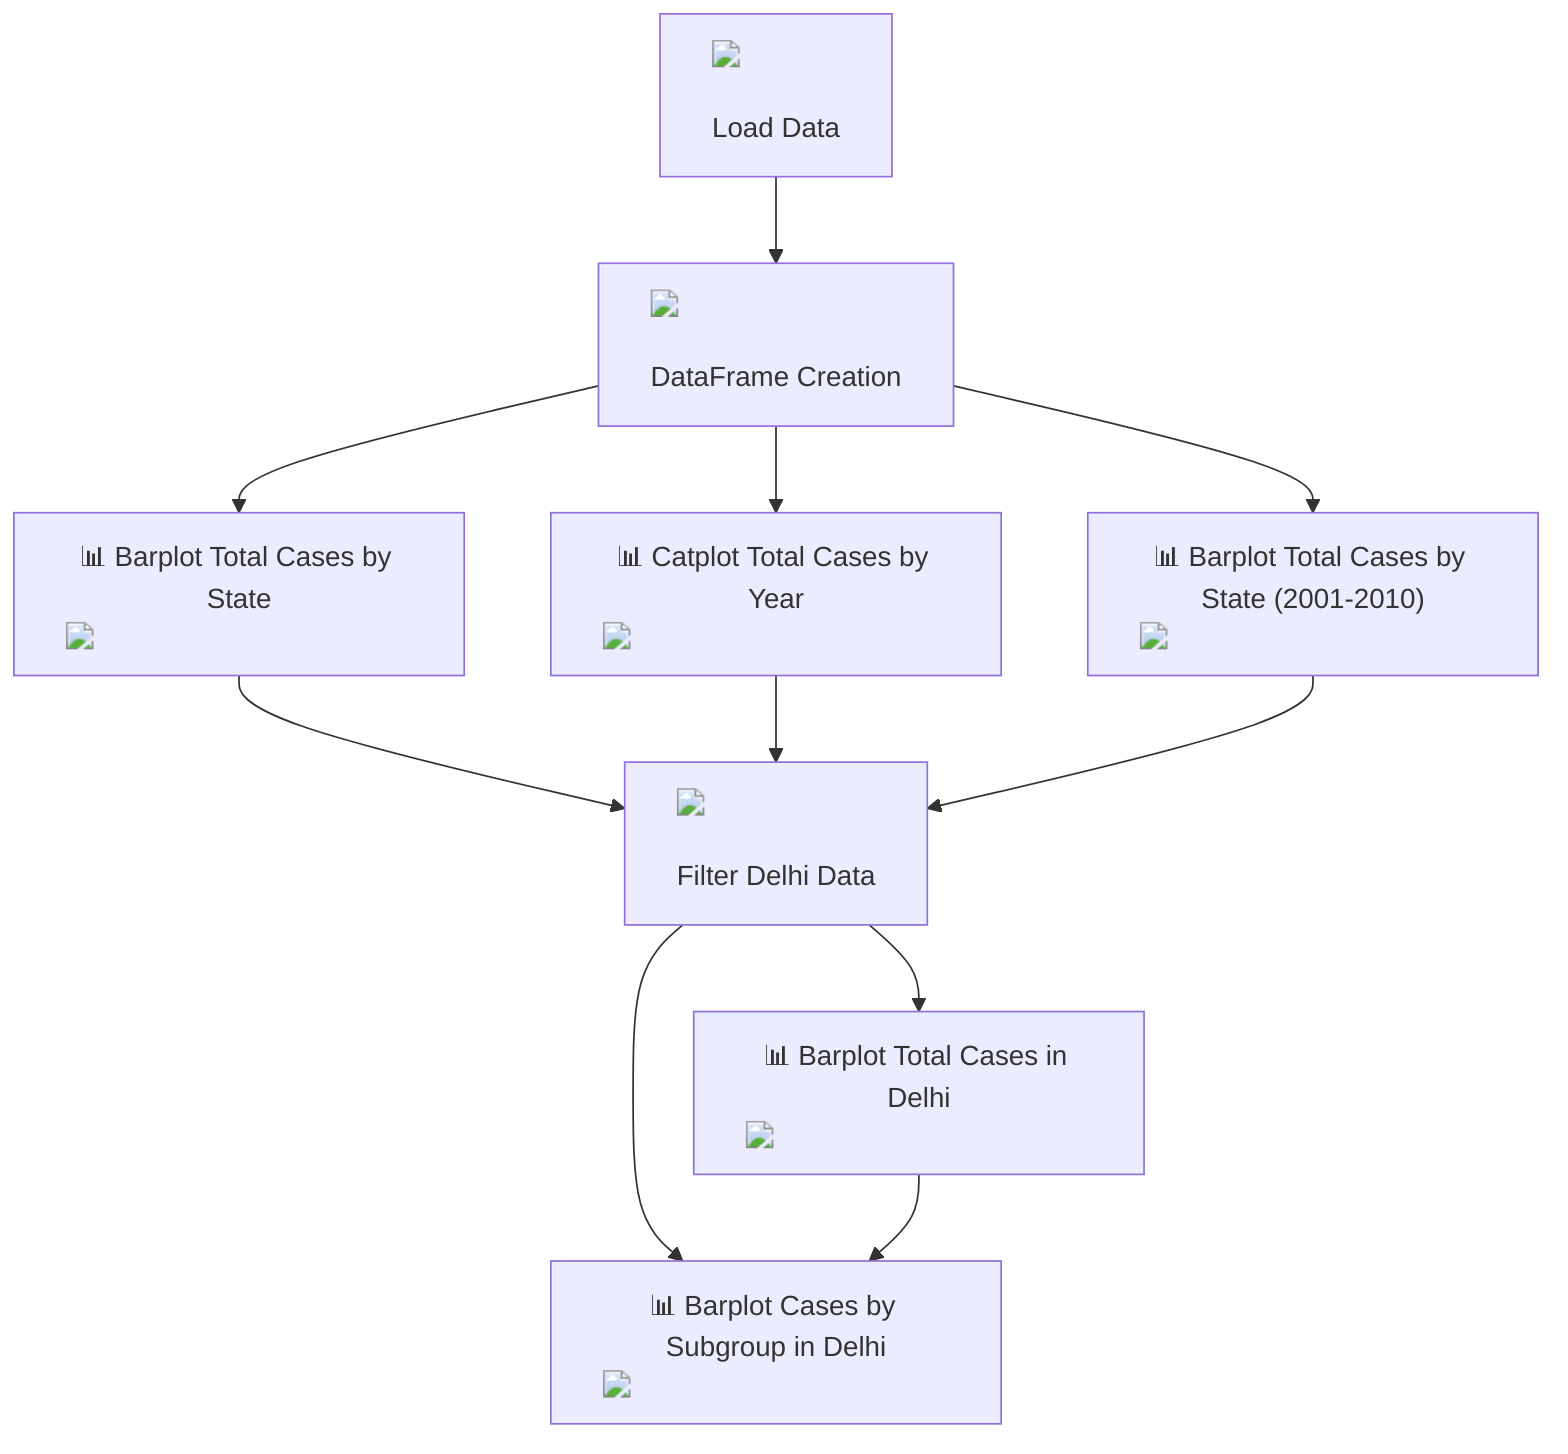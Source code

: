 flowchart TD
    A["<img src='icons/file.svg'/> <br/> Load Data"] --> B["<img src='table.svg'/> <br/> DataFrame Creation"]
    B --> C["📊 Barplot Total Cases by State<br/><img src='dummy_plots/barplot_template.svg' />"]
    B --> D["📊 Catplot Total Cases by Year<br/><img src='dummy_plots/barplot_template.svg' />"]
    B --> E["📊 Barplot Total Cases by State (2001-2010)<br/><img src='dummy_plots/barplot_template.svg' />"]
    F["<img src='column_split.svg'/> <br/> Filter Delhi Data"] --> G["📊 Barplot Total Cases in Delhi<br/><img src='dummy_plots/barplot_template.svg' />"]
    F --> H["📊 Barplot Cases by Subgroup in Delhi<br/><img src='dummy_plots/barplot_template.svg' />"]
    
    C --> F
    D --> F
    E --> F
    G --> H